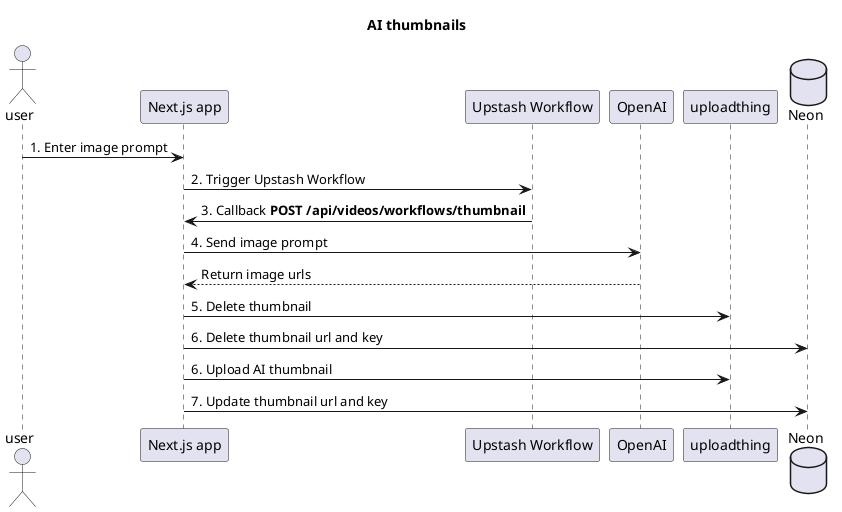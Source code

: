 @startuml 18. AI thumbnails
title AI thumbnails
actor user
participant "Next.js app" as next
participant "Upstash Workflow" as workflow
participant OpenAI as ai
participant uploadthing
database Neon as db

user -> next : 1. Enter image prompt
next -> workflow : 2. Trigger Upstash Workflow
workflow -> next : 3. Callback **POST /api/videos/workflows/thumbnail**
next -> ai : 4. Send image prompt
ai --> next : Return image urls
next -> uploadthing : 5. Delete thumbnail
next -> db : 6. Delete thumbnail url and key
next -> uploadthing : 6. Upload AI thumbnail
next -> db : 7. Update thumbnail url and key
@enduml